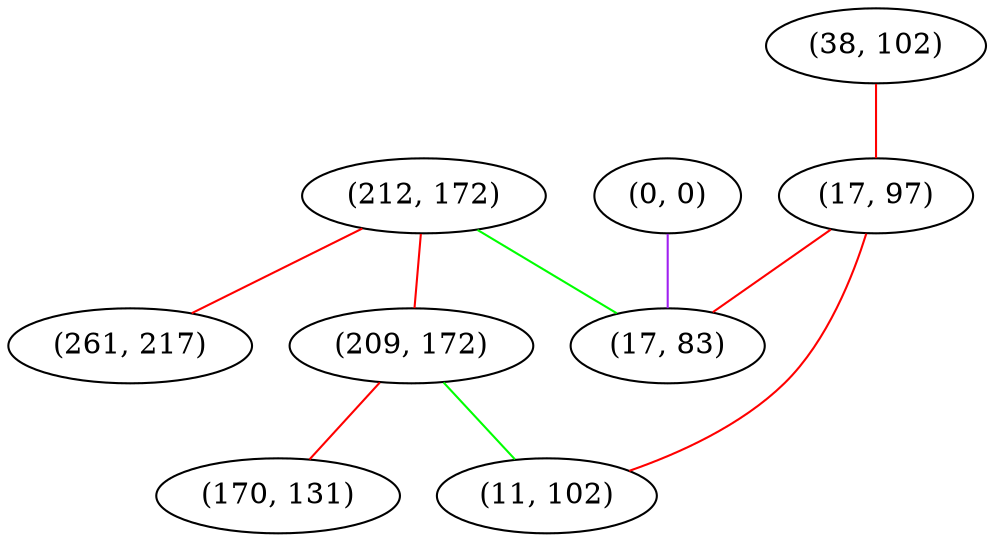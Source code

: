 graph "" {
"(212, 172)";
"(38, 102)";
"(17, 97)";
"(0, 0)";
"(261, 217)";
"(17, 83)";
"(209, 172)";
"(170, 131)";
"(11, 102)";
"(212, 172)" -- "(261, 217)"  [color=red, key=0, weight=1];
"(212, 172)" -- "(17, 83)"  [color=green, key=0, weight=2];
"(212, 172)" -- "(209, 172)"  [color=red, key=0, weight=1];
"(38, 102)" -- "(17, 97)"  [color=red, key=0, weight=1];
"(17, 97)" -- "(17, 83)"  [color=red, key=0, weight=1];
"(17, 97)" -- "(11, 102)"  [color=red, key=0, weight=1];
"(0, 0)" -- "(17, 83)"  [color=purple, key=0, weight=4];
"(209, 172)" -- "(170, 131)"  [color=red, key=0, weight=1];
"(209, 172)" -- "(11, 102)"  [color=green, key=0, weight=2];
}
